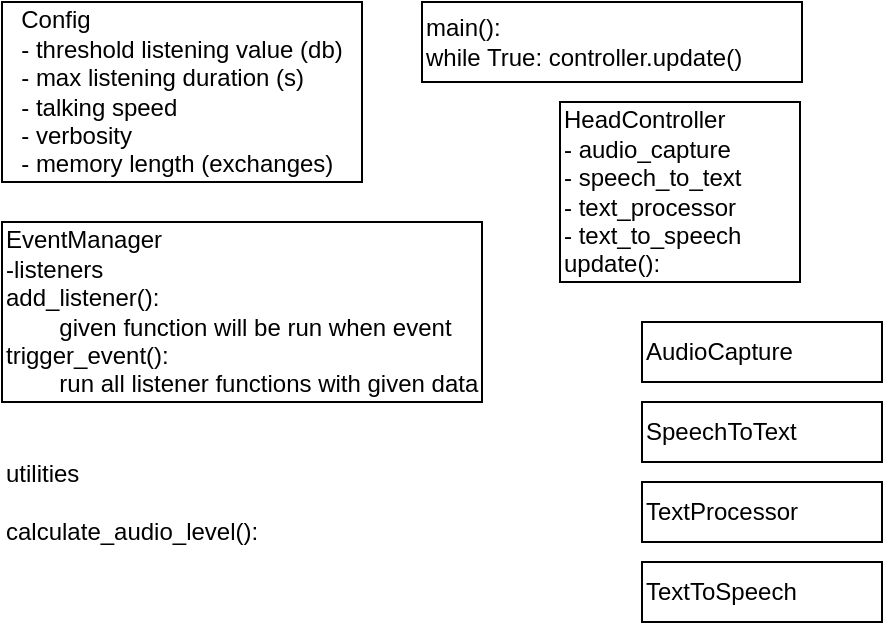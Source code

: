 <mxfile version="24.6.5" type="device">
  <diagram name="Page-1" id="0VxXGWCpSxAx2sepz6Tk">
    <mxGraphModel dx="925" dy="517" grid="1" gridSize="10" guides="1" tooltips="1" connect="1" arrows="1" fold="1" page="1" pageScale="1" pageWidth="827" pageHeight="1169" math="0" shadow="0">
      <root>
        <mxCell id="0" />
        <mxCell id="1" parent="0" />
        <mxCell id="IvMVAxKpknmPtntFIxs1-5" value="&lt;div style=&quot;text-align: left;&quot;&gt;Config&lt;/div&gt;&lt;div style=&quot;text-align: left;&quot;&gt;&lt;span style=&quot;background-color: initial;&quot;&gt;- threshold listening value (db)&lt;/span&gt;&lt;/div&gt;&lt;div style=&quot;text-align: left;&quot;&gt;&lt;span style=&quot;background-color: initial;&quot;&gt;- max listening duration (s)&lt;/span&gt;&lt;/div&gt;&lt;div style=&quot;text-align: left;&quot;&gt;&lt;span style=&quot;background-color: initial;&quot;&gt;- talking speed&lt;/span&gt;&lt;/div&gt;&lt;div style=&quot;text-align: left;&quot;&gt;&lt;span style=&quot;background-color: initial;&quot;&gt;- verbosity&lt;/span&gt;&lt;/div&gt;&lt;div style=&quot;text-align: left;&quot;&gt;&lt;span style=&quot;background-color: initial;&quot;&gt;- memory length (exchanges)&lt;/span&gt;&lt;/div&gt;" style="rounded=0;whiteSpace=wrap;html=1;" vertex="1" parent="1">
          <mxGeometry x="40" y="40" width="180" height="90" as="geometry" />
        </mxCell>
        <mxCell id="IvMVAxKpknmPtntFIxs1-6" value="HeadController&lt;div&gt;- audio_capture&lt;br&gt;&lt;/div&gt;&lt;div&gt;- speech_to_text&lt;br&gt;&lt;/div&gt;&lt;div&gt;- text_processor&lt;br&gt;&lt;/div&gt;&lt;div&gt;&lt;span style=&quot;background-color: initial;&quot;&gt;- text_to_speech&lt;/span&gt;&lt;/div&gt;&lt;div&gt;update():&lt;/div&gt;" style="rounded=0;whiteSpace=wrap;html=1;align=left;" vertex="1" parent="1">
          <mxGeometry x="319" y="90" width="120" height="90" as="geometry" />
        </mxCell>
        <mxCell id="IvMVAxKpknmPtntFIxs1-7" value="AudioCapture" style="rounded=0;whiteSpace=wrap;html=1;align=left;" vertex="1" parent="1">
          <mxGeometry x="360" y="200" width="120" height="30" as="geometry" />
        </mxCell>
        <mxCell id="IvMVAxKpknmPtntFIxs1-8" value="SpeechToText" style="rounded=0;whiteSpace=wrap;html=1;align=left;" vertex="1" parent="1">
          <mxGeometry x="360" y="240" width="120" height="30" as="geometry" />
        </mxCell>
        <mxCell id="IvMVAxKpknmPtntFIxs1-9" value="TextProcessor" style="rounded=0;whiteSpace=wrap;html=1;align=left;" vertex="1" parent="1">
          <mxGeometry x="360" y="280" width="120" height="30" as="geometry" />
        </mxCell>
        <mxCell id="IvMVAxKpknmPtntFIxs1-10" value="TextToSpeech" style="rounded=0;whiteSpace=wrap;html=1;align=left;" vertex="1" parent="1">
          <mxGeometry x="360" y="320" width="120" height="30" as="geometry" />
        </mxCell>
        <mxCell id="IvMVAxKpknmPtntFIxs1-11" value="EventManager&lt;div&gt;-listeners&lt;/div&gt;&lt;div&gt;add_listener():&lt;/div&gt;&lt;div&gt;&lt;span style=&quot;white-space: pre;&quot;&gt;&#x9;&lt;/span&gt;given function will be run when event&lt;br&gt;&lt;/div&gt;&lt;div&gt;trigger_event():&lt;/div&gt;&lt;div&gt;&lt;span style=&quot;white-space: pre;&quot;&gt;&#x9;&lt;/span&gt;run all listener functions with given data&lt;br&gt;&lt;/div&gt;" style="rounded=0;whiteSpace=wrap;html=1;align=left;" vertex="1" parent="1">
          <mxGeometry x="40" y="150" width="240" height="90" as="geometry" />
        </mxCell>
        <mxCell id="IvMVAxKpknmPtntFIxs1-13" value="utilities&lt;div&gt;&lt;br&gt;&lt;/div&gt;&lt;div&gt;calculate_audio_level():&lt;/div&gt;" style="text;html=1;align=left;verticalAlign=middle;whiteSpace=wrap;rounded=0;" vertex="1" parent="1">
          <mxGeometry x="40" y="260" width="240" height="60" as="geometry" />
        </mxCell>
        <mxCell id="IvMVAxKpknmPtntFIxs1-14" value="main():&lt;div&gt;while True: controller.update()&lt;/div&gt;" style="rounded=0;whiteSpace=wrap;html=1;align=left;" vertex="1" parent="1">
          <mxGeometry x="250" y="40" width="190" height="40" as="geometry" />
        </mxCell>
      </root>
    </mxGraphModel>
  </diagram>
</mxfile>
